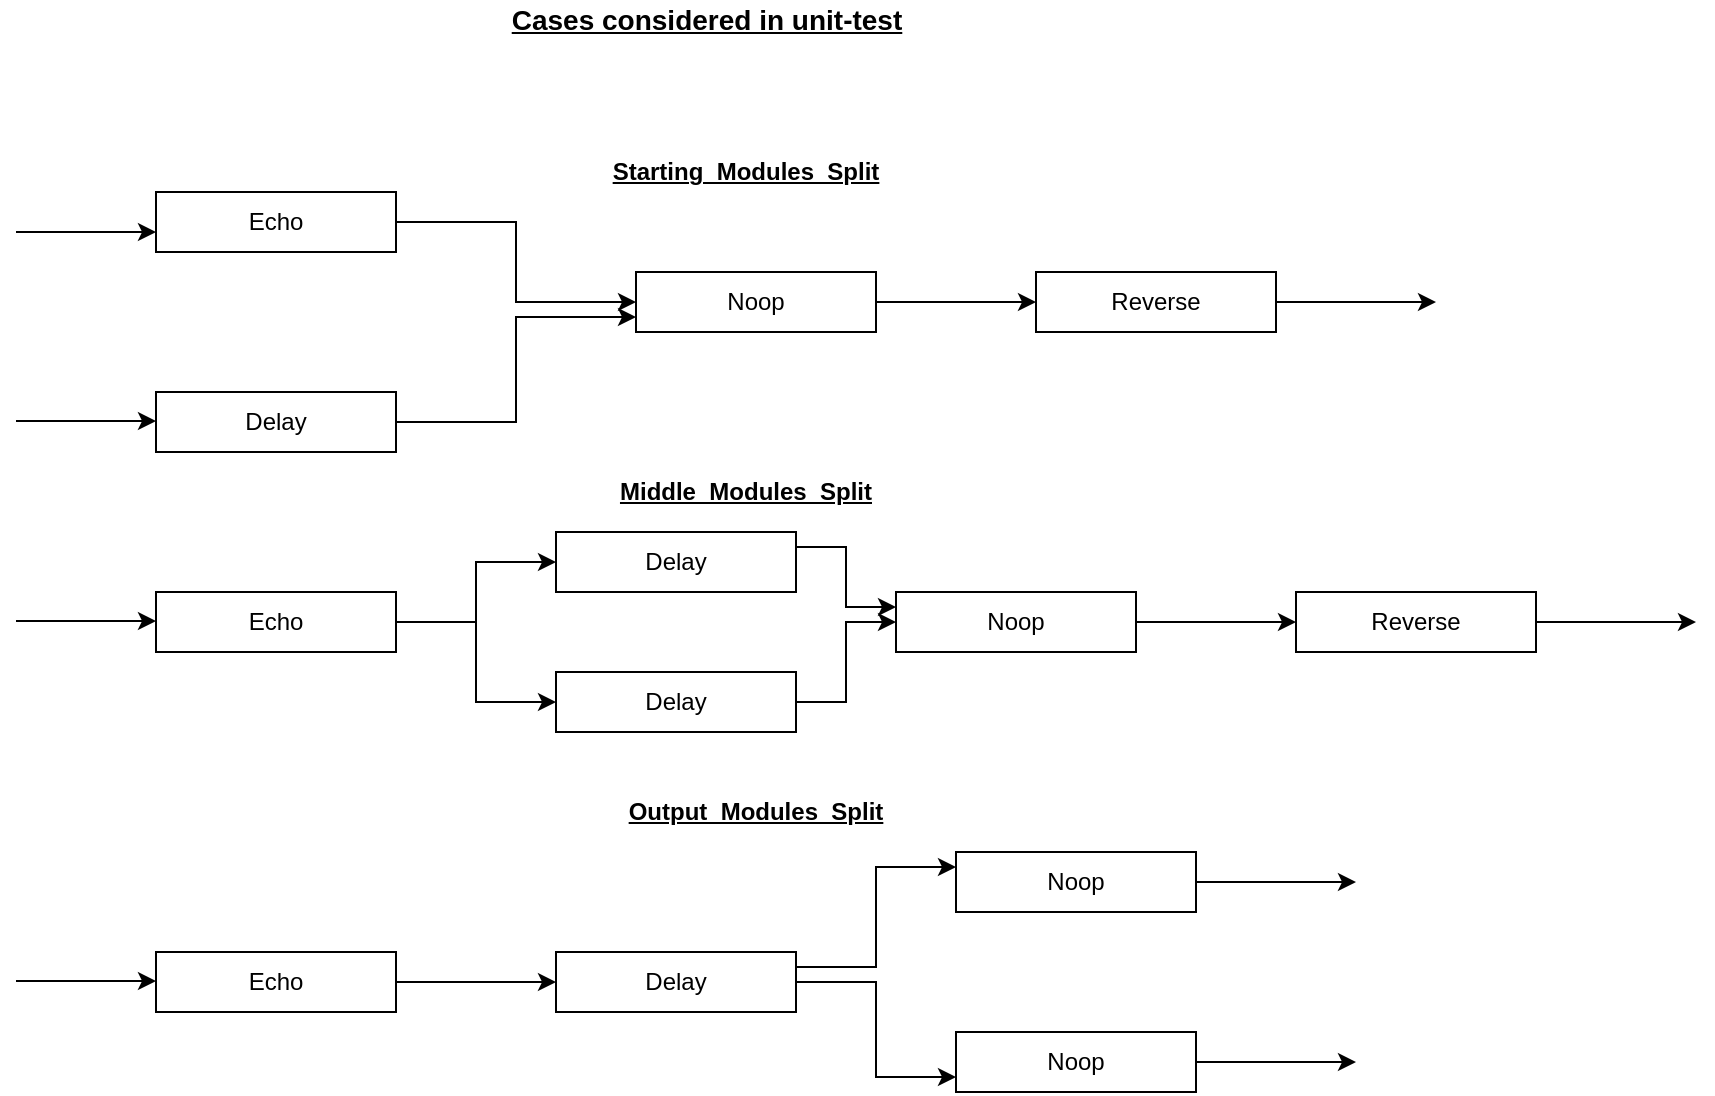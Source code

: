 <mxfile version="13.3.5" type="device"><diagram id="xzFSv5cYP8i8ZHCm6UvC" name="Page-1"><mxGraphModel dx="868" dy="401" grid="1" gridSize="10" guides="1" tooltips="1" connect="1" arrows="1" fold="1" page="1" pageScale="1" pageWidth="850" pageHeight="1100" math="0" shadow="0"><root><mxCell id="0"/><mxCell id="1" parent="0"/><mxCell id="uDrF4gDPU_jrzezNHAr6-1" value="&lt;b&gt;&lt;u&gt;Starting_Modules_Split&lt;/u&gt;&lt;/b&gt;" style="text;html=1;strokeColor=none;fillColor=none;align=center;verticalAlign=middle;whiteSpace=wrap;rounded=0;" vertex="1" parent="1"><mxGeometry x="320" y="100" width="130" height="20" as="geometry"/></mxCell><mxCell id="uDrF4gDPU_jrzezNHAr6-4" value="&lt;b&gt;&lt;u&gt;Middle_Modules_Split&lt;/u&gt;&lt;/b&gt;" style="text;html=1;strokeColor=none;fillColor=none;align=center;verticalAlign=middle;whiteSpace=wrap;rounded=0;" vertex="1" parent="1"><mxGeometry x="320" y="260" width="130" height="20" as="geometry"/></mxCell><mxCell id="uDrF4gDPU_jrzezNHAr6-5" value="&lt;b&gt;&lt;u&gt;Output_Modules_Split&lt;/u&gt;&lt;/b&gt;" style="text;html=1;strokeColor=none;fillColor=none;align=center;verticalAlign=middle;whiteSpace=wrap;rounded=0;" vertex="1" parent="1"><mxGeometry x="325" y="420" width="130" height="20" as="geometry"/></mxCell><mxCell id="uDrF4gDPU_jrzezNHAr6-15" style="edgeStyle=orthogonalEdgeStyle;rounded=0;orthogonalLoop=1;jettySize=auto;html=1;exitX=1;exitY=0.5;exitDx=0;exitDy=0;entryX=0;entryY=0.5;entryDx=0;entryDy=0;" edge="1" parent="1" source="uDrF4gDPU_jrzezNHAr6-6" target="uDrF4gDPU_jrzezNHAr6-9"><mxGeometry relative="1" as="geometry"><mxPoint x="270" y="180" as="targetPoint"/></mxGeometry></mxCell><mxCell id="uDrF4gDPU_jrzezNHAr6-6" value="Echo" style="rounded=0;whiteSpace=wrap;html=1;" vertex="1" parent="1"><mxGeometry x="90" y="120" width="120" height="30" as="geometry"/></mxCell><mxCell id="uDrF4gDPU_jrzezNHAr6-10" style="edgeStyle=orthogonalEdgeStyle;rounded=0;orthogonalLoop=1;jettySize=auto;html=1;exitX=1;exitY=0.5;exitDx=0;exitDy=0;entryX=0;entryY=0.75;entryDx=0;entryDy=0;" edge="1" parent="1" source="uDrF4gDPU_jrzezNHAr6-7" target="uDrF4gDPU_jrzezNHAr6-9"><mxGeometry relative="1" as="geometry"/></mxCell><mxCell id="uDrF4gDPU_jrzezNHAr6-7" value="Delay" style="rounded=0;whiteSpace=wrap;html=1;" vertex="1" parent="1"><mxGeometry x="90" y="220" width="120" height="30" as="geometry"/></mxCell><mxCell id="uDrF4gDPU_jrzezNHAr6-14" value="" style="edgeStyle=orthogonalEdgeStyle;rounded=0;orthogonalLoop=1;jettySize=auto;html=1;" edge="1" parent="1" source="uDrF4gDPU_jrzezNHAr6-9" target="uDrF4gDPU_jrzezNHAr6-13"><mxGeometry relative="1" as="geometry"/></mxCell><mxCell id="uDrF4gDPU_jrzezNHAr6-9" value="Noop" style="rounded=0;whiteSpace=wrap;html=1;" vertex="1" parent="1"><mxGeometry x="330" y="160" width="120" height="30" as="geometry"/></mxCell><mxCell id="uDrF4gDPU_jrzezNHAr6-17" value="" style="edgeStyle=orthogonalEdgeStyle;rounded=0;orthogonalLoop=1;jettySize=auto;html=1;" edge="1" parent="1" source="uDrF4gDPU_jrzezNHAr6-13"><mxGeometry relative="1" as="geometry"><mxPoint x="730" y="175" as="targetPoint"/></mxGeometry></mxCell><mxCell id="uDrF4gDPU_jrzezNHAr6-13" value="Reverse" style="rounded=0;whiteSpace=wrap;html=1;" vertex="1" parent="1"><mxGeometry x="530" y="160" width="120" height="30" as="geometry"/></mxCell><mxCell id="uDrF4gDPU_jrzezNHAr6-18" value="" style="endArrow=classic;html=1;" edge="1" parent="1"><mxGeometry width="50" height="50" relative="1" as="geometry"><mxPoint x="20" y="140" as="sourcePoint"/><mxPoint x="90" y="140" as="targetPoint"/></mxGeometry></mxCell><mxCell id="uDrF4gDPU_jrzezNHAr6-19" value="" style="endArrow=classic;html=1;" edge="1" parent="1"><mxGeometry width="50" height="50" relative="1" as="geometry"><mxPoint x="20" y="234.5" as="sourcePoint"/><mxPoint x="90" y="234.5" as="targetPoint"/></mxGeometry></mxCell><mxCell id="uDrF4gDPU_jrzezNHAr6-23" style="edgeStyle=orthogonalEdgeStyle;rounded=0;orthogonalLoop=1;jettySize=auto;html=1;entryX=0;entryY=0.5;entryDx=0;entryDy=0;" edge="1" parent="1" source="uDrF4gDPU_jrzezNHAr6-20" target="uDrF4gDPU_jrzezNHAr6-22"><mxGeometry relative="1" as="geometry"/></mxCell><mxCell id="uDrF4gDPU_jrzezNHAr6-24" style="edgeStyle=orthogonalEdgeStyle;rounded=0;orthogonalLoop=1;jettySize=auto;html=1;exitX=1;exitY=0.5;exitDx=0;exitDy=0;entryX=0;entryY=0.5;entryDx=0;entryDy=0;" edge="1" parent="1" source="uDrF4gDPU_jrzezNHAr6-20" target="uDrF4gDPU_jrzezNHAr6-21"><mxGeometry relative="1" as="geometry"/></mxCell><mxCell id="uDrF4gDPU_jrzezNHAr6-20" value="Echo" style="rounded=0;whiteSpace=wrap;html=1;" vertex="1" parent="1"><mxGeometry x="90" y="320" width="120" height="30" as="geometry"/></mxCell><mxCell id="uDrF4gDPU_jrzezNHAr6-28" style="edgeStyle=orthogonalEdgeStyle;rounded=0;orthogonalLoop=1;jettySize=auto;html=1;entryX=0;entryY=0.5;entryDx=0;entryDy=0;" edge="1" parent="1" source="uDrF4gDPU_jrzezNHAr6-21" target="uDrF4gDPU_jrzezNHAr6-26"><mxGeometry relative="1" as="geometry"/></mxCell><mxCell id="uDrF4gDPU_jrzezNHAr6-21" value="Delay" style="rounded=0;whiteSpace=wrap;html=1;" vertex="1" parent="1"><mxGeometry x="290" y="360" width="120" height="30" as="geometry"/></mxCell><mxCell id="uDrF4gDPU_jrzezNHAr6-25" style="edgeStyle=orthogonalEdgeStyle;rounded=0;orthogonalLoop=1;jettySize=auto;html=1;exitX=1;exitY=0.25;exitDx=0;exitDy=0;entryX=0;entryY=0.25;entryDx=0;entryDy=0;" edge="1" parent="1" source="uDrF4gDPU_jrzezNHAr6-22" target="uDrF4gDPU_jrzezNHAr6-26"><mxGeometry relative="1" as="geometry"><mxPoint x="430" y="340" as="targetPoint"/></mxGeometry></mxCell><mxCell id="uDrF4gDPU_jrzezNHAr6-22" value="Delay" style="rounded=0;whiteSpace=wrap;html=1;" vertex="1" parent="1"><mxGeometry x="290" y="290" width="120" height="30" as="geometry"/></mxCell><mxCell id="uDrF4gDPU_jrzezNHAr6-30" value="" style="edgeStyle=orthogonalEdgeStyle;rounded=0;orthogonalLoop=1;jettySize=auto;html=1;" edge="1" parent="1" source="uDrF4gDPU_jrzezNHAr6-26" target="uDrF4gDPU_jrzezNHAr6-29"><mxGeometry relative="1" as="geometry"/></mxCell><mxCell id="uDrF4gDPU_jrzezNHAr6-26" value="Noop" style="rounded=0;whiteSpace=wrap;html=1;" vertex="1" parent="1"><mxGeometry x="460" y="320" width="120" height="30" as="geometry"/></mxCell><mxCell id="uDrF4gDPU_jrzezNHAr6-32" value="" style="edgeStyle=orthogonalEdgeStyle;rounded=0;orthogonalLoop=1;jettySize=auto;html=1;" edge="1" parent="1" source="uDrF4gDPU_jrzezNHAr6-29"><mxGeometry relative="1" as="geometry"><mxPoint x="860" y="335" as="targetPoint"/></mxGeometry></mxCell><mxCell id="uDrF4gDPU_jrzezNHAr6-29" value="Reverse" style="rounded=0;whiteSpace=wrap;html=1;" vertex="1" parent="1"><mxGeometry x="660" y="320" width="120" height="30" as="geometry"/></mxCell><mxCell id="uDrF4gDPU_jrzezNHAr6-35" value="" style="edgeStyle=orthogonalEdgeStyle;rounded=0;orthogonalLoop=1;jettySize=auto;html=1;" edge="1" parent="1" source="uDrF4gDPU_jrzezNHAr6-33" target="uDrF4gDPU_jrzezNHAr6-34"><mxGeometry relative="1" as="geometry"/></mxCell><mxCell id="uDrF4gDPU_jrzezNHAr6-33" value="Echo" style="rounded=0;whiteSpace=wrap;html=1;" vertex="1" parent="1"><mxGeometry x="90" y="500" width="120" height="30" as="geometry"/></mxCell><mxCell id="uDrF4gDPU_jrzezNHAr6-45" style="edgeStyle=orthogonalEdgeStyle;rounded=0;orthogonalLoop=1;jettySize=auto;html=1;exitX=1;exitY=0.25;exitDx=0;exitDy=0;entryX=0;entryY=0.25;entryDx=0;entryDy=0;" edge="1" parent="1" source="uDrF4gDPU_jrzezNHAr6-34" target="uDrF4gDPU_jrzezNHAr6-37"><mxGeometry relative="1" as="geometry"/></mxCell><mxCell id="uDrF4gDPU_jrzezNHAr6-46" style="edgeStyle=orthogonalEdgeStyle;rounded=0;orthogonalLoop=1;jettySize=auto;html=1;exitX=1;exitY=0.5;exitDx=0;exitDy=0;entryX=0;entryY=0.75;entryDx=0;entryDy=0;" edge="1" parent="1" source="uDrF4gDPU_jrzezNHAr6-34" target="uDrF4gDPU_jrzezNHAr6-36"><mxGeometry relative="1" as="geometry"/></mxCell><mxCell id="uDrF4gDPU_jrzezNHAr6-34" value="Delay" style="rounded=0;whiteSpace=wrap;html=1;" vertex="1" parent="1"><mxGeometry x="290" y="500" width="120" height="30" as="geometry"/></mxCell><mxCell id="uDrF4gDPU_jrzezNHAr6-42" value="" style="edgeStyle=orthogonalEdgeStyle;rounded=0;orthogonalLoop=1;jettySize=auto;html=1;" edge="1" parent="1" source="uDrF4gDPU_jrzezNHAr6-36"><mxGeometry relative="1" as="geometry"><mxPoint x="690" y="555" as="targetPoint"/></mxGeometry></mxCell><mxCell id="uDrF4gDPU_jrzezNHAr6-36" value="Noop" style="rounded=0;whiteSpace=wrap;html=1;" vertex="1" parent="1"><mxGeometry x="490" y="540" width="120" height="30" as="geometry"/></mxCell><mxCell id="uDrF4gDPU_jrzezNHAr6-40" value="" style="edgeStyle=orthogonalEdgeStyle;rounded=0;orthogonalLoop=1;jettySize=auto;html=1;" edge="1" parent="1" source="uDrF4gDPU_jrzezNHAr6-37"><mxGeometry relative="1" as="geometry"><mxPoint x="690" y="465" as="targetPoint"/></mxGeometry></mxCell><mxCell id="uDrF4gDPU_jrzezNHAr6-37" value="Noop" style="rounded=0;whiteSpace=wrap;html=1;" vertex="1" parent="1"><mxGeometry x="490" y="450" width="120" height="30" as="geometry"/></mxCell><mxCell id="uDrF4gDPU_jrzezNHAr6-47" value="" style="endArrow=classic;html=1;" edge="1" parent="1"><mxGeometry width="50" height="50" relative="1" as="geometry"><mxPoint x="20" y="514.5" as="sourcePoint"/><mxPoint x="90" y="514.5" as="targetPoint"/></mxGeometry></mxCell><mxCell id="uDrF4gDPU_jrzezNHAr6-48" value="" style="endArrow=classic;html=1;" edge="1" parent="1"><mxGeometry width="50" height="50" relative="1" as="geometry"><mxPoint x="20" y="334.5" as="sourcePoint"/><mxPoint x="90" y="334.5" as="targetPoint"/></mxGeometry></mxCell><mxCell id="uDrF4gDPU_jrzezNHAr6-49" value="&lt;b&gt;&lt;u&gt;&lt;font style=&quot;font-size: 14px&quot;&gt;Cases considered in unit-test&lt;/font&gt;&lt;/u&gt;&lt;/b&gt;" style="text;html=1;align=center;verticalAlign=middle;resizable=0;points=[];autosize=1;" vertex="1" parent="1"><mxGeometry x="260" y="24" width="210" height="20" as="geometry"/></mxCell></root></mxGraphModel></diagram></mxfile>